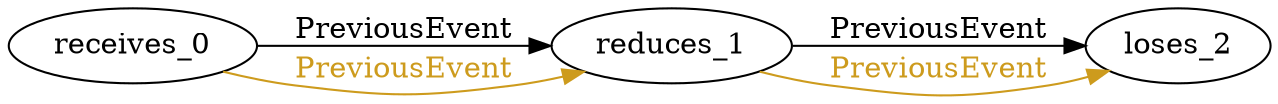 digraph finite_state_machine { 
	rankdir=LR;
	size="50,50";
node0 [label = "receives_0"]
node1 [label = "reduces_1"]
node2 [label = "loses_2"]
node0 -> node1 [ label = "PreviousEvent" fontcolor="black"  color = "Black"];
node0 -> node1 [ label = "PreviousEvent" fontcolor="goldenrod3"  color = "goldenrod3"];
node1 -> node2 [ label = "PreviousEvent" fontcolor="black"  color = "Black"];
node1 -> node2 [ label = "PreviousEvent" fontcolor="goldenrod3"  color = "goldenrod3"];
}